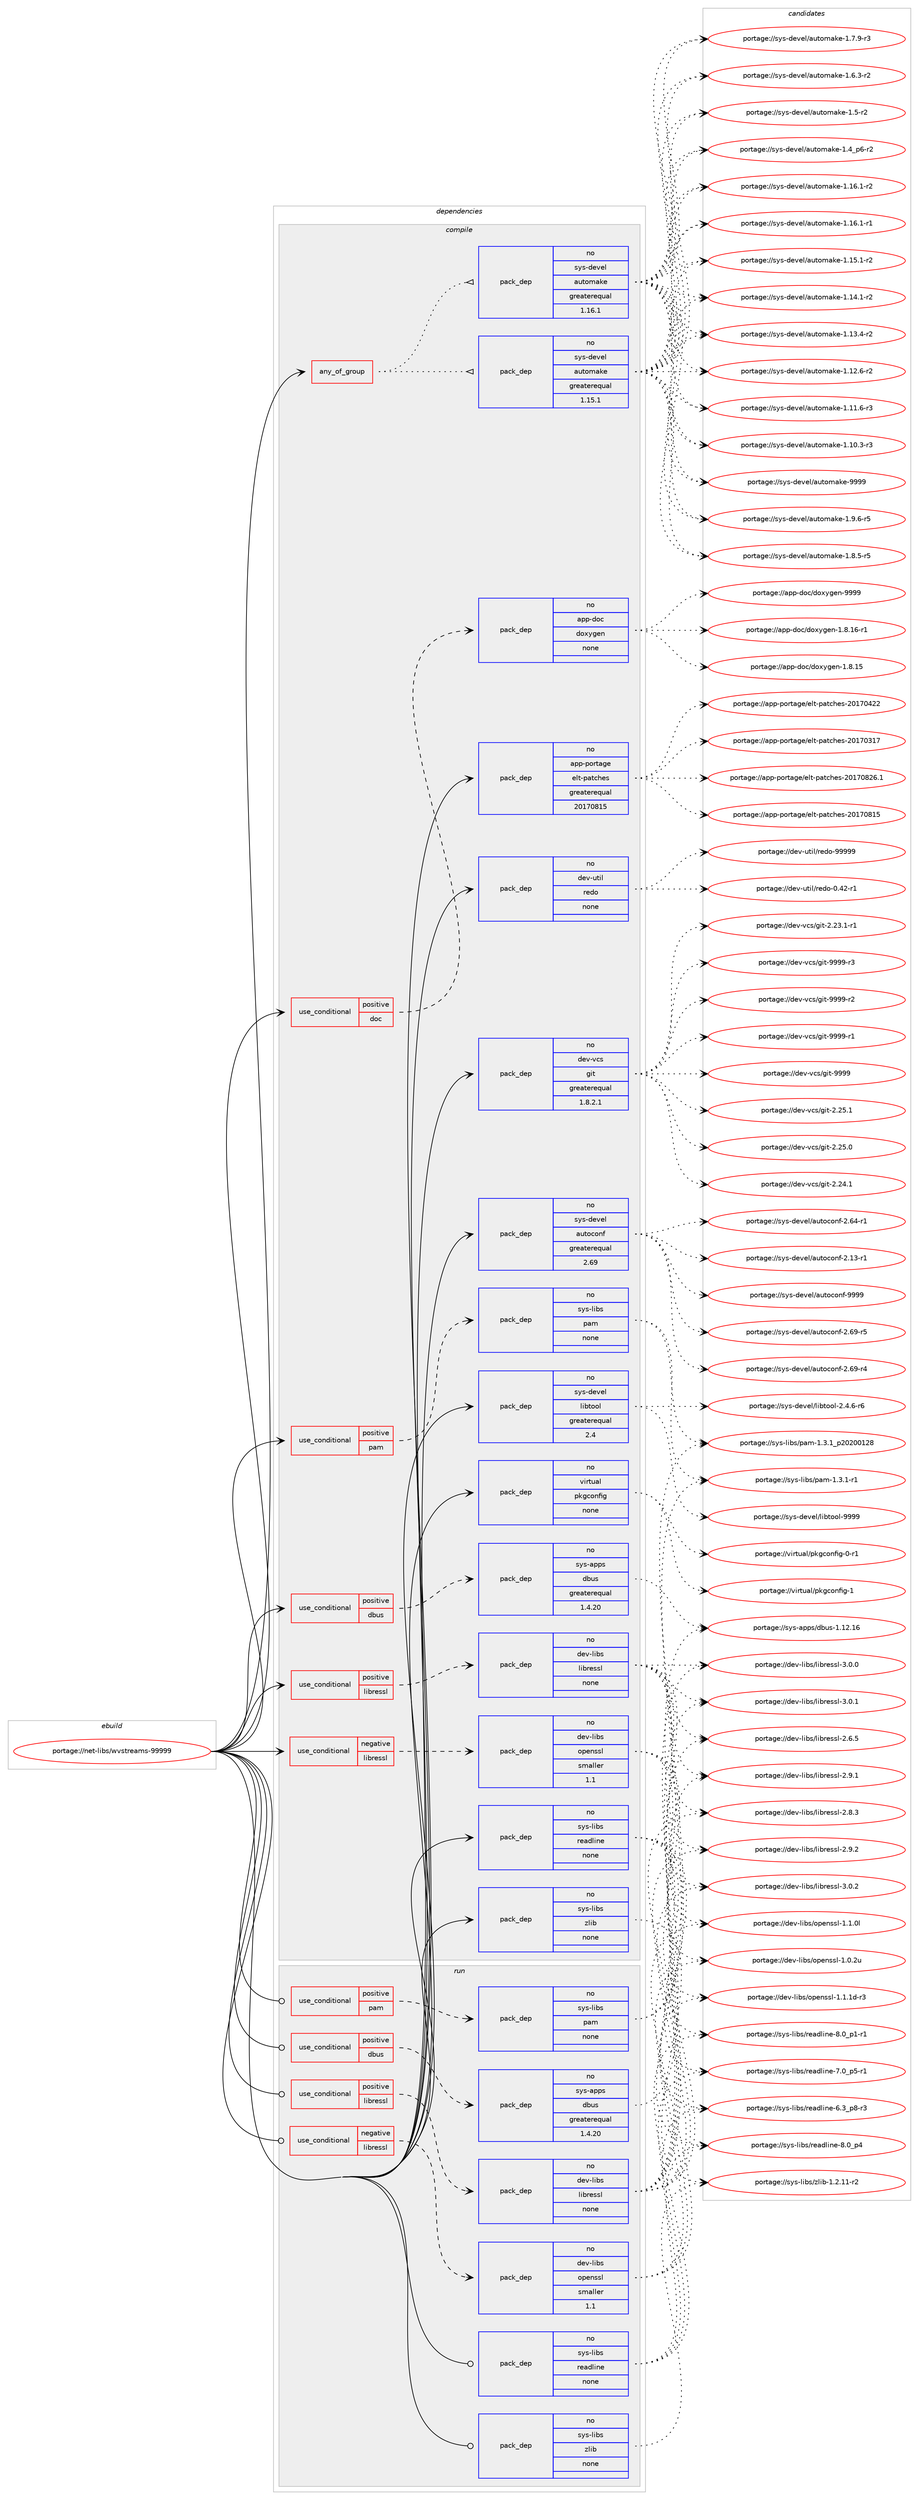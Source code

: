 digraph prolog {

# *************
# Graph options
# *************

newrank=true;
concentrate=true;
compound=true;
graph [rankdir=LR,fontname=Helvetica,fontsize=10,ranksep=1.5];#, ranksep=2.5, nodesep=0.2];
edge  [arrowhead=vee];
node  [fontname=Helvetica,fontsize=10];

# **********
# The ebuild
# **********

subgraph cluster_leftcol {
color=gray;
rank=same;
label=<<i>ebuild</i>>;
id [label="portage://net-libs/wvstreams-99999", color=red, width=4, href="../net-libs/wvstreams-99999.svg"];
}

# ****************
# The dependencies
# ****************

subgraph cluster_midcol {
color=gray;
label=<<i>dependencies</i>>;
subgraph cluster_compile {
fillcolor="#eeeeee";
style=filled;
label=<<i>compile</i>>;
subgraph any2047 {
dependency130580 [label=<<TABLE BORDER="0" CELLBORDER="1" CELLSPACING="0" CELLPADDING="4"><TR><TD CELLPADDING="10">any_of_group</TD></TR></TABLE>>, shape=none, color=red];subgraph pack100716 {
dependency130581 [label=<<TABLE BORDER="0" CELLBORDER="1" CELLSPACING="0" CELLPADDING="4" WIDTH="220"><TR><TD ROWSPAN="6" CELLPADDING="30">pack_dep</TD></TR><TR><TD WIDTH="110">no</TD></TR><TR><TD>sys-devel</TD></TR><TR><TD>automake</TD></TR><TR><TD>greaterequal</TD></TR><TR><TD>1.16.1</TD></TR></TABLE>>, shape=none, color=blue];
}
dependency130580:e -> dependency130581:w [weight=20,style="dotted",arrowhead="oinv"];
subgraph pack100717 {
dependency130582 [label=<<TABLE BORDER="0" CELLBORDER="1" CELLSPACING="0" CELLPADDING="4" WIDTH="220"><TR><TD ROWSPAN="6" CELLPADDING="30">pack_dep</TD></TR><TR><TD WIDTH="110">no</TD></TR><TR><TD>sys-devel</TD></TR><TR><TD>automake</TD></TR><TR><TD>greaterequal</TD></TR><TR><TD>1.15.1</TD></TR></TABLE>>, shape=none, color=blue];
}
dependency130580:e -> dependency130582:w [weight=20,style="dotted",arrowhead="oinv"];
}
id:e -> dependency130580:w [weight=20,style="solid",arrowhead="vee"];
subgraph cond27677 {
dependency130583 [label=<<TABLE BORDER="0" CELLBORDER="1" CELLSPACING="0" CELLPADDING="4"><TR><TD ROWSPAN="3" CELLPADDING="10">use_conditional</TD></TR><TR><TD>negative</TD></TR><TR><TD>libressl</TD></TR></TABLE>>, shape=none, color=red];
subgraph pack100718 {
dependency130584 [label=<<TABLE BORDER="0" CELLBORDER="1" CELLSPACING="0" CELLPADDING="4" WIDTH="220"><TR><TD ROWSPAN="6" CELLPADDING="30">pack_dep</TD></TR><TR><TD WIDTH="110">no</TD></TR><TR><TD>dev-libs</TD></TR><TR><TD>openssl</TD></TR><TR><TD>smaller</TD></TR><TR><TD>1.1</TD></TR></TABLE>>, shape=none, color=blue];
}
dependency130583:e -> dependency130584:w [weight=20,style="dashed",arrowhead="vee"];
}
id:e -> dependency130583:w [weight=20,style="solid",arrowhead="vee"];
subgraph cond27678 {
dependency130585 [label=<<TABLE BORDER="0" CELLBORDER="1" CELLSPACING="0" CELLPADDING="4"><TR><TD ROWSPAN="3" CELLPADDING="10">use_conditional</TD></TR><TR><TD>positive</TD></TR><TR><TD>dbus</TD></TR></TABLE>>, shape=none, color=red];
subgraph pack100719 {
dependency130586 [label=<<TABLE BORDER="0" CELLBORDER="1" CELLSPACING="0" CELLPADDING="4" WIDTH="220"><TR><TD ROWSPAN="6" CELLPADDING="30">pack_dep</TD></TR><TR><TD WIDTH="110">no</TD></TR><TR><TD>sys-apps</TD></TR><TR><TD>dbus</TD></TR><TR><TD>greaterequal</TD></TR><TR><TD>1.4.20</TD></TR></TABLE>>, shape=none, color=blue];
}
dependency130585:e -> dependency130586:w [weight=20,style="dashed",arrowhead="vee"];
}
id:e -> dependency130585:w [weight=20,style="solid",arrowhead="vee"];
subgraph cond27679 {
dependency130587 [label=<<TABLE BORDER="0" CELLBORDER="1" CELLSPACING="0" CELLPADDING="4"><TR><TD ROWSPAN="3" CELLPADDING="10">use_conditional</TD></TR><TR><TD>positive</TD></TR><TR><TD>doc</TD></TR></TABLE>>, shape=none, color=red];
subgraph pack100720 {
dependency130588 [label=<<TABLE BORDER="0" CELLBORDER="1" CELLSPACING="0" CELLPADDING="4" WIDTH="220"><TR><TD ROWSPAN="6" CELLPADDING="30">pack_dep</TD></TR><TR><TD WIDTH="110">no</TD></TR><TR><TD>app-doc</TD></TR><TR><TD>doxygen</TD></TR><TR><TD>none</TD></TR><TR><TD></TD></TR></TABLE>>, shape=none, color=blue];
}
dependency130587:e -> dependency130588:w [weight=20,style="dashed",arrowhead="vee"];
}
id:e -> dependency130587:w [weight=20,style="solid",arrowhead="vee"];
subgraph cond27680 {
dependency130589 [label=<<TABLE BORDER="0" CELLBORDER="1" CELLSPACING="0" CELLPADDING="4"><TR><TD ROWSPAN="3" CELLPADDING="10">use_conditional</TD></TR><TR><TD>positive</TD></TR><TR><TD>libressl</TD></TR></TABLE>>, shape=none, color=red];
subgraph pack100721 {
dependency130590 [label=<<TABLE BORDER="0" CELLBORDER="1" CELLSPACING="0" CELLPADDING="4" WIDTH="220"><TR><TD ROWSPAN="6" CELLPADDING="30">pack_dep</TD></TR><TR><TD WIDTH="110">no</TD></TR><TR><TD>dev-libs</TD></TR><TR><TD>libressl</TD></TR><TR><TD>none</TD></TR><TR><TD></TD></TR></TABLE>>, shape=none, color=blue];
}
dependency130589:e -> dependency130590:w [weight=20,style="dashed",arrowhead="vee"];
}
id:e -> dependency130589:w [weight=20,style="solid",arrowhead="vee"];
subgraph cond27681 {
dependency130591 [label=<<TABLE BORDER="0" CELLBORDER="1" CELLSPACING="0" CELLPADDING="4"><TR><TD ROWSPAN="3" CELLPADDING="10">use_conditional</TD></TR><TR><TD>positive</TD></TR><TR><TD>pam</TD></TR></TABLE>>, shape=none, color=red];
subgraph pack100722 {
dependency130592 [label=<<TABLE BORDER="0" CELLBORDER="1" CELLSPACING="0" CELLPADDING="4" WIDTH="220"><TR><TD ROWSPAN="6" CELLPADDING="30">pack_dep</TD></TR><TR><TD WIDTH="110">no</TD></TR><TR><TD>sys-libs</TD></TR><TR><TD>pam</TD></TR><TR><TD>none</TD></TR><TR><TD></TD></TR></TABLE>>, shape=none, color=blue];
}
dependency130591:e -> dependency130592:w [weight=20,style="dashed",arrowhead="vee"];
}
id:e -> dependency130591:w [weight=20,style="solid",arrowhead="vee"];
subgraph pack100723 {
dependency130593 [label=<<TABLE BORDER="0" CELLBORDER="1" CELLSPACING="0" CELLPADDING="4" WIDTH="220"><TR><TD ROWSPAN="6" CELLPADDING="30">pack_dep</TD></TR><TR><TD WIDTH="110">no</TD></TR><TR><TD>app-portage</TD></TR><TR><TD>elt-patches</TD></TR><TR><TD>greaterequal</TD></TR><TR><TD>20170815</TD></TR></TABLE>>, shape=none, color=blue];
}
id:e -> dependency130593:w [weight=20,style="solid",arrowhead="vee"];
subgraph pack100724 {
dependency130594 [label=<<TABLE BORDER="0" CELLBORDER="1" CELLSPACING="0" CELLPADDING="4" WIDTH="220"><TR><TD ROWSPAN="6" CELLPADDING="30">pack_dep</TD></TR><TR><TD WIDTH="110">no</TD></TR><TR><TD>dev-util</TD></TR><TR><TD>redo</TD></TR><TR><TD>none</TD></TR><TR><TD></TD></TR></TABLE>>, shape=none, color=blue];
}
id:e -> dependency130594:w [weight=20,style="solid",arrowhead="vee"];
subgraph pack100725 {
dependency130595 [label=<<TABLE BORDER="0" CELLBORDER="1" CELLSPACING="0" CELLPADDING="4" WIDTH="220"><TR><TD ROWSPAN="6" CELLPADDING="30">pack_dep</TD></TR><TR><TD WIDTH="110">no</TD></TR><TR><TD>dev-vcs</TD></TR><TR><TD>git</TD></TR><TR><TD>greaterequal</TD></TR><TR><TD>1.8.2.1</TD></TR></TABLE>>, shape=none, color=blue];
}
id:e -> dependency130595:w [weight=20,style="solid",arrowhead="vee"];
subgraph pack100726 {
dependency130596 [label=<<TABLE BORDER="0" CELLBORDER="1" CELLSPACING="0" CELLPADDING="4" WIDTH="220"><TR><TD ROWSPAN="6" CELLPADDING="30">pack_dep</TD></TR><TR><TD WIDTH="110">no</TD></TR><TR><TD>sys-devel</TD></TR><TR><TD>autoconf</TD></TR><TR><TD>greaterequal</TD></TR><TR><TD>2.69</TD></TR></TABLE>>, shape=none, color=blue];
}
id:e -> dependency130596:w [weight=20,style="solid",arrowhead="vee"];
subgraph pack100727 {
dependency130597 [label=<<TABLE BORDER="0" CELLBORDER="1" CELLSPACING="0" CELLPADDING="4" WIDTH="220"><TR><TD ROWSPAN="6" CELLPADDING="30">pack_dep</TD></TR><TR><TD WIDTH="110">no</TD></TR><TR><TD>sys-devel</TD></TR><TR><TD>libtool</TD></TR><TR><TD>greaterequal</TD></TR><TR><TD>2.4</TD></TR></TABLE>>, shape=none, color=blue];
}
id:e -> dependency130597:w [weight=20,style="solid",arrowhead="vee"];
subgraph pack100728 {
dependency130598 [label=<<TABLE BORDER="0" CELLBORDER="1" CELLSPACING="0" CELLPADDING="4" WIDTH="220"><TR><TD ROWSPAN="6" CELLPADDING="30">pack_dep</TD></TR><TR><TD WIDTH="110">no</TD></TR><TR><TD>sys-libs</TD></TR><TR><TD>readline</TD></TR><TR><TD>none</TD></TR><TR><TD></TD></TR></TABLE>>, shape=none, color=blue];
}
id:e -> dependency130598:w [weight=20,style="solid",arrowhead="vee"];
subgraph pack100729 {
dependency130599 [label=<<TABLE BORDER="0" CELLBORDER="1" CELLSPACING="0" CELLPADDING="4" WIDTH="220"><TR><TD ROWSPAN="6" CELLPADDING="30">pack_dep</TD></TR><TR><TD WIDTH="110">no</TD></TR><TR><TD>sys-libs</TD></TR><TR><TD>zlib</TD></TR><TR><TD>none</TD></TR><TR><TD></TD></TR></TABLE>>, shape=none, color=blue];
}
id:e -> dependency130599:w [weight=20,style="solid",arrowhead="vee"];
subgraph pack100730 {
dependency130600 [label=<<TABLE BORDER="0" CELLBORDER="1" CELLSPACING="0" CELLPADDING="4" WIDTH="220"><TR><TD ROWSPAN="6" CELLPADDING="30">pack_dep</TD></TR><TR><TD WIDTH="110">no</TD></TR><TR><TD>virtual</TD></TR><TR><TD>pkgconfig</TD></TR><TR><TD>none</TD></TR><TR><TD></TD></TR></TABLE>>, shape=none, color=blue];
}
id:e -> dependency130600:w [weight=20,style="solid",arrowhead="vee"];
}
subgraph cluster_compileandrun {
fillcolor="#eeeeee";
style=filled;
label=<<i>compile and run</i>>;
}
subgraph cluster_run {
fillcolor="#eeeeee";
style=filled;
label=<<i>run</i>>;
subgraph cond27682 {
dependency130601 [label=<<TABLE BORDER="0" CELLBORDER="1" CELLSPACING="0" CELLPADDING="4"><TR><TD ROWSPAN="3" CELLPADDING="10">use_conditional</TD></TR><TR><TD>negative</TD></TR><TR><TD>libressl</TD></TR></TABLE>>, shape=none, color=red];
subgraph pack100731 {
dependency130602 [label=<<TABLE BORDER="0" CELLBORDER="1" CELLSPACING="0" CELLPADDING="4" WIDTH="220"><TR><TD ROWSPAN="6" CELLPADDING="30">pack_dep</TD></TR><TR><TD WIDTH="110">no</TD></TR><TR><TD>dev-libs</TD></TR><TR><TD>openssl</TD></TR><TR><TD>smaller</TD></TR><TR><TD>1.1</TD></TR></TABLE>>, shape=none, color=blue];
}
dependency130601:e -> dependency130602:w [weight=20,style="dashed",arrowhead="vee"];
}
id:e -> dependency130601:w [weight=20,style="solid",arrowhead="odot"];
subgraph cond27683 {
dependency130603 [label=<<TABLE BORDER="0" CELLBORDER="1" CELLSPACING="0" CELLPADDING="4"><TR><TD ROWSPAN="3" CELLPADDING="10">use_conditional</TD></TR><TR><TD>positive</TD></TR><TR><TD>dbus</TD></TR></TABLE>>, shape=none, color=red];
subgraph pack100732 {
dependency130604 [label=<<TABLE BORDER="0" CELLBORDER="1" CELLSPACING="0" CELLPADDING="4" WIDTH="220"><TR><TD ROWSPAN="6" CELLPADDING="30">pack_dep</TD></TR><TR><TD WIDTH="110">no</TD></TR><TR><TD>sys-apps</TD></TR><TR><TD>dbus</TD></TR><TR><TD>greaterequal</TD></TR><TR><TD>1.4.20</TD></TR></TABLE>>, shape=none, color=blue];
}
dependency130603:e -> dependency130604:w [weight=20,style="dashed",arrowhead="vee"];
}
id:e -> dependency130603:w [weight=20,style="solid",arrowhead="odot"];
subgraph cond27684 {
dependency130605 [label=<<TABLE BORDER="0" CELLBORDER="1" CELLSPACING="0" CELLPADDING="4"><TR><TD ROWSPAN="3" CELLPADDING="10">use_conditional</TD></TR><TR><TD>positive</TD></TR><TR><TD>libressl</TD></TR></TABLE>>, shape=none, color=red];
subgraph pack100733 {
dependency130606 [label=<<TABLE BORDER="0" CELLBORDER="1" CELLSPACING="0" CELLPADDING="4" WIDTH="220"><TR><TD ROWSPAN="6" CELLPADDING="30">pack_dep</TD></TR><TR><TD WIDTH="110">no</TD></TR><TR><TD>dev-libs</TD></TR><TR><TD>libressl</TD></TR><TR><TD>none</TD></TR><TR><TD></TD></TR></TABLE>>, shape=none, color=blue];
}
dependency130605:e -> dependency130606:w [weight=20,style="dashed",arrowhead="vee"];
}
id:e -> dependency130605:w [weight=20,style="solid",arrowhead="odot"];
subgraph cond27685 {
dependency130607 [label=<<TABLE BORDER="0" CELLBORDER="1" CELLSPACING="0" CELLPADDING="4"><TR><TD ROWSPAN="3" CELLPADDING="10">use_conditional</TD></TR><TR><TD>positive</TD></TR><TR><TD>pam</TD></TR></TABLE>>, shape=none, color=red];
subgraph pack100734 {
dependency130608 [label=<<TABLE BORDER="0" CELLBORDER="1" CELLSPACING="0" CELLPADDING="4" WIDTH="220"><TR><TD ROWSPAN="6" CELLPADDING="30">pack_dep</TD></TR><TR><TD WIDTH="110">no</TD></TR><TR><TD>sys-libs</TD></TR><TR><TD>pam</TD></TR><TR><TD>none</TD></TR><TR><TD></TD></TR></TABLE>>, shape=none, color=blue];
}
dependency130607:e -> dependency130608:w [weight=20,style="dashed",arrowhead="vee"];
}
id:e -> dependency130607:w [weight=20,style="solid",arrowhead="odot"];
subgraph pack100735 {
dependency130609 [label=<<TABLE BORDER="0" CELLBORDER="1" CELLSPACING="0" CELLPADDING="4" WIDTH="220"><TR><TD ROWSPAN="6" CELLPADDING="30">pack_dep</TD></TR><TR><TD WIDTH="110">no</TD></TR><TR><TD>sys-libs</TD></TR><TR><TD>readline</TD></TR><TR><TD>none</TD></TR><TR><TD></TD></TR></TABLE>>, shape=none, color=blue];
}
id:e -> dependency130609:w [weight=20,style="solid",arrowhead="odot"];
subgraph pack100736 {
dependency130610 [label=<<TABLE BORDER="0" CELLBORDER="1" CELLSPACING="0" CELLPADDING="4" WIDTH="220"><TR><TD ROWSPAN="6" CELLPADDING="30">pack_dep</TD></TR><TR><TD WIDTH="110">no</TD></TR><TR><TD>sys-libs</TD></TR><TR><TD>zlib</TD></TR><TR><TD>none</TD></TR><TR><TD></TD></TR></TABLE>>, shape=none, color=blue];
}
id:e -> dependency130610:w [weight=20,style="solid",arrowhead="odot"];
}
}

# **************
# The candidates
# **************

subgraph cluster_choices {
rank=same;
color=gray;
label=<<i>candidates</i>>;

subgraph choice100716 {
color=black;
nodesep=1;
choice115121115451001011181011084797117116111109971071014557575757 [label="portage://sys-devel/automake-9999", color=red, width=4,href="../sys-devel/automake-9999.svg"];
choice115121115451001011181011084797117116111109971071014549465746544511453 [label="portage://sys-devel/automake-1.9.6-r5", color=red, width=4,href="../sys-devel/automake-1.9.6-r5.svg"];
choice115121115451001011181011084797117116111109971071014549465646534511453 [label="portage://sys-devel/automake-1.8.5-r5", color=red, width=4,href="../sys-devel/automake-1.8.5-r5.svg"];
choice115121115451001011181011084797117116111109971071014549465546574511451 [label="portage://sys-devel/automake-1.7.9-r3", color=red, width=4,href="../sys-devel/automake-1.7.9-r3.svg"];
choice115121115451001011181011084797117116111109971071014549465446514511450 [label="portage://sys-devel/automake-1.6.3-r2", color=red, width=4,href="../sys-devel/automake-1.6.3-r2.svg"];
choice11512111545100101118101108479711711611110997107101454946534511450 [label="portage://sys-devel/automake-1.5-r2", color=red, width=4,href="../sys-devel/automake-1.5-r2.svg"];
choice115121115451001011181011084797117116111109971071014549465295112544511450 [label="portage://sys-devel/automake-1.4_p6-r2", color=red, width=4,href="../sys-devel/automake-1.4_p6-r2.svg"];
choice11512111545100101118101108479711711611110997107101454946495446494511450 [label="portage://sys-devel/automake-1.16.1-r2", color=red, width=4,href="../sys-devel/automake-1.16.1-r2.svg"];
choice11512111545100101118101108479711711611110997107101454946495446494511449 [label="portage://sys-devel/automake-1.16.1-r1", color=red, width=4,href="../sys-devel/automake-1.16.1-r1.svg"];
choice11512111545100101118101108479711711611110997107101454946495346494511450 [label="portage://sys-devel/automake-1.15.1-r2", color=red, width=4,href="../sys-devel/automake-1.15.1-r2.svg"];
choice11512111545100101118101108479711711611110997107101454946495246494511450 [label="portage://sys-devel/automake-1.14.1-r2", color=red, width=4,href="../sys-devel/automake-1.14.1-r2.svg"];
choice11512111545100101118101108479711711611110997107101454946495146524511450 [label="portage://sys-devel/automake-1.13.4-r2", color=red, width=4,href="../sys-devel/automake-1.13.4-r2.svg"];
choice11512111545100101118101108479711711611110997107101454946495046544511450 [label="portage://sys-devel/automake-1.12.6-r2", color=red, width=4,href="../sys-devel/automake-1.12.6-r2.svg"];
choice11512111545100101118101108479711711611110997107101454946494946544511451 [label="portage://sys-devel/automake-1.11.6-r3", color=red, width=4,href="../sys-devel/automake-1.11.6-r3.svg"];
choice11512111545100101118101108479711711611110997107101454946494846514511451 [label="portage://sys-devel/automake-1.10.3-r3", color=red, width=4,href="../sys-devel/automake-1.10.3-r3.svg"];
dependency130581:e -> choice115121115451001011181011084797117116111109971071014557575757:w [style=dotted,weight="100"];
dependency130581:e -> choice115121115451001011181011084797117116111109971071014549465746544511453:w [style=dotted,weight="100"];
dependency130581:e -> choice115121115451001011181011084797117116111109971071014549465646534511453:w [style=dotted,weight="100"];
dependency130581:e -> choice115121115451001011181011084797117116111109971071014549465546574511451:w [style=dotted,weight="100"];
dependency130581:e -> choice115121115451001011181011084797117116111109971071014549465446514511450:w [style=dotted,weight="100"];
dependency130581:e -> choice11512111545100101118101108479711711611110997107101454946534511450:w [style=dotted,weight="100"];
dependency130581:e -> choice115121115451001011181011084797117116111109971071014549465295112544511450:w [style=dotted,weight="100"];
dependency130581:e -> choice11512111545100101118101108479711711611110997107101454946495446494511450:w [style=dotted,weight="100"];
dependency130581:e -> choice11512111545100101118101108479711711611110997107101454946495446494511449:w [style=dotted,weight="100"];
dependency130581:e -> choice11512111545100101118101108479711711611110997107101454946495346494511450:w [style=dotted,weight="100"];
dependency130581:e -> choice11512111545100101118101108479711711611110997107101454946495246494511450:w [style=dotted,weight="100"];
dependency130581:e -> choice11512111545100101118101108479711711611110997107101454946495146524511450:w [style=dotted,weight="100"];
dependency130581:e -> choice11512111545100101118101108479711711611110997107101454946495046544511450:w [style=dotted,weight="100"];
dependency130581:e -> choice11512111545100101118101108479711711611110997107101454946494946544511451:w [style=dotted,weight="100"];
dependency130581:e -> choice11512111545100101118101108479711711611110997107101454946494846514511451:w [style=dotted,weight="100"];
}
subgraph choice100717 {
color=black;
nodesep=1;
choice115121115451001011181011084797117116111109971071014557575757 [label="portage://sys-devel/automake-9999", color=red, width=4,href="../sys-devel/automake-9999.svg"];
choice115121115451001011181011084797117116111109971071014549465746544511453 [label="portage://sys-devel/automake-1.9.6-r5", color=red, width=4,href="../sys-devel/automake-1.9.6-r5.svg"];
choice115121115451001011181011084797117116111109971071014549465646534511453 [label="portage://sys-devel/automake-1.8.5-r5", color=red, width=4,href="../sys-devel/automake-1.8.5-r5.svg"];
choice115121115451001011181011084797117116111109971071014549465546574511451 [label="portage://sys-devel/automake-1.7.9-r3", color=red, width=4,href="../sys-devel/automake-1.7.9-r3.svg"];
choice115121115451001011181011084797117116111109971071014549465446514511450 [label="portage://sys-devel/automake-1.6.3-r2", color=red, width=4,href="../sys-devel/automake-1.6.3-r2.svg"];
choice11512111545100101118101108479711711611110997107101454946534511450 [label="portage://sys-devel/automake-1.5-r2", color=red, width=4,href="../sys-devel/automake-1.5-r2.svg"];
choice115121115451001011181011084797117116111109971071014549465295112544511450 [label="portage://sys-devel/automake-1.4_p6-r2", color=red, width=4,href="../sys-devel/automake-1.4_p6-r2.svg"];
choice11512111545100101118101108479711711611110997107101454946495446494511450 [label="portage://sys-devel/automake-1.16.1-r2", color=red, width=4,href="../sys-devel/automake-1.16.1-r2.svg"];
choice11512111545100101118101108479711711611110997107101454946495446494511449 [label="portage://sys-devel/automake-1.16.1-r1", color=red, width=4,href="../sys-devel/automake-1.16.1-r1.svg"];
choice11512111545100101118101108479711711611110997107101454946495346494511450 [label="portage://sys-devel/automake-1.15.1-r2", color=red, width=4,href="../sys-devel/automake-1.15.1-r2.svg"];
choice11512111545100101118101108479711711611110997107101454946495246494511450 [label="portage://sys-devel/automake-1.14.1-r2", color=red, width=4,href="../sys-devel/automake-1.14.1-r2.svg"];
choice11512111545100101118101108479711711611110997107101454946495146524511450 [label="portage://sys-devel/automake-1.13.4-r2", color=red, width=4,href="../sys-devel/automake-1.13.4-r2.svg"];
choice11512111545100101118101108479711711611110997107101454946495046544511450 [label="portage://sys-devel/automake-1.12.6-r2", color=red, width=4,href="../sys-devel/automake-1.12.6-r2.svg"];
choice11512111545100101118101108479711711611110997107101454946494946544511451 [label="portage://sys-devel/automake-1.11.6-r3", color=red, width=4,href="../sys-devel/automake-1.11.6-r3.svg"];
choice11512111545100101118101108479711711611110997107101454946494846514511451 [label="portage://sys-devel/automake-1.10.3-r3", color=red, width=4,href="../sys-devel/automake-1.10.3-r3.svg"];
dependency130582:e -> choice115121115451001011181011084797117116111109971071014557575757:w [style=dotted,weight="100"];
dependency130582:e -> choice115121115451001011181011084797117116111109971071014549465746544511453:w [style=dotted,weight="100"];
dependency130582:e -> choice115121115451001011181011084797117116111109971071014549465646534511453:w [style=dotted,weight="100"];
dependency130582:e -> choice115121115451001011181011084797117116111109971071014549465546574511451:w [style=dotted,weight="100"];
dependency130582:e -> choice115121115451001011181011084797117116111109971071014549465446514511450:w [style=dotted,weight="100"];
dependency130582:e -> choice11512111545100101118101108479711711611110997107101454946534511450:w [style=dotted,weight="100"];
dependency130582:e -> choice115121115451001011181011084797117116111109971071014549465295112544511450:w [style=dotted,weight="100"];
dependency130582:e -> choice11512111545100101118101108479711711611110997107101454946495446494511450:w [style=dotted,weight="100"];
dependency130582:e -> choice11512111545100101118101108479711711611110997107101454946495446494511449:w [style=dotted,weight="100"];
dependency130582:e -> choice11512111545100101118101108479711711611110997107101454946495346494511450:w [style=dotted,weight="100"];
dependency130582:e -> choice11512111545100101118101108479711711611110997107101454946495246494511450:w [style=dotted,weight="100"];
dependency130582:e -> choice11512111545100101118101108479711711611110997107101454946495146524511450:w [style=dotted,weight="100"];
dependency130582:e -> choice11512111545100101118101108479711711611110997107101454946495046544511450:w [style=dotted,weight="100"];
dependency130582:e -> choice11512111545100101118101108479711711611110997107101454946494946544511451:w [style=dotted,weight="100"];
dependency130582:e -> choice11512111545100101118101108479711711611110997107101454946494846514511451:w [style=dotted,weight="100"];
}
subgraph choice100718 {
color=black;
nodesep=1;
choice1001011184510810598115471111121011101151151084549464946491004511451 [label="portage://dev-libs/openssl-1.1.1d-r3", color=red, width=4,href="../dev-libs/openssl-1.1.1d-r3.svg"];
choice100101118451081059811547111112101110115115108454946494648108 [label="portage://dev-libs/openssl-1.1.0l", color=red, width=4,href="../dev-libs/openssl-1.1.0l.svg"];
choice100101118451081059811547111112101110115115108454946484650117 [label="portage://dev-libs/openssl-1.0.2u", color=red, width=4,href="../dev-libs/openssl-1.0.2u.svg"];
dependency130584:e -> choice1001011184510810598115471111121011101151151084549464946491004511451:w [style=dotted,weight="100"];
dependency130584:e -> choice100101118451081059811547111112101110115115108454946494648108:w [style=dotted,weight="100"];
dependency130584:e -> choice100101118451081059811547111112101110115115108454946484650117:w [style=dotted,weight="100"];
}
subgraph choice100719 {
color=black;
nodesep=1;
choice115121115459711211211547100981171154549464950464954 [label="portage://sys-apps/dbus-1.12.16", color=red, width=4,href="../sys-apps/dbus-1.12.16.svg"];
dependency130586:e -> choice115121115459711211211547100981171154549464950464954:w [style=dotted,weight="100"];
}
subgraph choice100720 {
color=black;
nodesep=1;
choice971121124510011199471001111201211031011104557575757 [label="portage://app-doc/doxygen-9999", color=red, width=4,href="../app-doc/doxygen-9999.svg"];
choice97112112451001119947100111120121103101110454946564649544511449 [label="portage://app-doc/doxygen-1.8.16-r1", color=red, width=4,href="../app-doc/doxygen-1.8.16-r1.svg"];
choice9711211245100111994710011112012110310111045494656464953 [label="portage://app-doc/doxygen-1.8.15", color=red, width=4,href="../app-doc/doxygen-1.8.15.svg"];
dependency130588:e -> choice971121124510011199471001111201211031011104557575757:w [style=dotted,weight="100"];
dependency130588:e -> choice97112112451001119947100111120121103101110454946564649544511449:w [style=dotted,weight="100"];
dependency130588:e -> choice9711211245100111994710011112012110310111045494656464953:w [style=dotted,weight="100"];
}
subgraph choice100721 {
color=black;
nodesep=1;
choice10010111845108105981154710810598114101115115108455146484650 [label="portage://dev-libs/libressl-3.0.2", color=red, width=4,href="../dev-libs/libressl-3.0.2.svg"];
choice10010111845108105981154710810598114101115115108455146484649 [label="portage://dev-libs/libressl-3.0.1", color=red, width=4,href="../dev-libs/libressl-3.0.1.svg"];
choice10010111845108105981154710810598114101115115108455146484648 [label="portage://dev-libs/libressl-3.0.0", color=red, width=4,href="../dev-libs/libressl-3.0.0.svg"];
choice10010111845108105981154710810598114101115115108455046574650 [label="portage://dev-libs/libressl-2.9.2", color=red, width=4,href="../dev-libs/libressl-2.9.2.svg"];
choice10010111845108105981154710810598114101115115108455046574649 [label="portage://dev-libs/libressl-2.9.1", color=red, width=4,href="../dev-libs/libressl-2.9.1.svg"];
choice10010111845108105981154710810598114101115115108455046564651 [label="portage://dev-libs/libressl-2.8.3", color=red, width=4,href="../dev-libs/libressl-2.8.3.svg"];
choice10010111845108105981154710810598114101115115108455046544653 [label="portage://dev-libs/libressl-2.6.5", color=red, width=4,href="../dev-libs/libressl-2.6.5.svg"];
dependency130590:e -> choice10010111845108105981154710810598114101115115108455146484650:w [style=dotted,weight="100"];
dependency130590:e -> choice10010111845108105981154710810598114101115115108455146484649:w [style=dotted,weight="100"];
dependency130590:e -> choice10010111845108105981154710810598114101115115108455146484648:w [style=dotted,weight="100"];
dependency130590:e -> choice10010111845108105981154710810598114101115115108455046574650:w [style=dotted,weight="100"];
dependency130590:e -> choice10010111845108105981154710810598114101115115108455046574649:w [style=dotted,weight="100"];
dependency130590:e -> choice10010111845108105981154710810598114101115115108455046564651:w [style=dotted,weight="100"];
dependency130590:e -> choice10010111845108105981154710810598114101115115108455046544653:w [style=dotted,weight="100"];
}
subgraph choice100722 {
color=black;
nodesep=1;
choice11512111545108105981154711297109454946514649951125048504848495056 [label="portage://sys-libs/pam-1.3.1_p20200128", color=red, width=4,href="../sys-libs/pam-1.3.1_p20200128.svg"];
choice115121115451081059811547112971094549465146494511449 [label="portage://sys-libs/pam-1.3.1-r1", color=red, width=4,href="../sys-libs/pam-1.3.1-r1.svg"];
dependency130592:e -> choice11512111545108105981154711297109454946514649951125048504848495056:w [style=dotted,weight="100"];
dependency130592:e -> choice115121115451081059811547112971094549465146494511449:w [style=dotted,weight="100"];
}
subgraph choice100723 {
color=black;
nodesep=1;
choice971121124511211111411697103101471011081164511297116991041011154550484955485650544649 [label="portage://app-portage/elt-patches-20170826.1", color=red, width=4,href="../app-portage/elt-patches-20170826.1.svg"];
choice97112112451121111141169710310147101108116451129711699104101115455048495548564953 [label="portage://app-portage/elt-patches-20170815", color=red, width=4,href="../app-portage/elt-patches-20170815.svg"];
choice97112112451121111141169710310147101108116451129711699104101115455048495548525050 [label="portage://app-portage/elt-patches-20170422", color=red, width=4,href="../app-portage/elt-patches-20170422.svg"];
choice97112112451121111141169710310147101108116451129711699104101115455048495548514955 [label="portage://app-portage/elt-patches-20170317", color=red, width=4,href="../app-portage/elt-patches-20170317.svg"];
dependency130593:e -> choice971121124511211111411697103101471011081164511297116991041011154550484955485650544649:w [style=dotted,weight="100"];
dependency130593:e -> choice97112112451121111141169710310147101108116451129711699104101115455048495548564953:w [style=dotted,weight="100"];
dependency130593:e -> choice97112112451121111141169710310147101108116451129711699104101115455048495548525050:w [style=dotted,weight="100"];
dependency130593:e -> choice97112112451121111141169710310147101108116451129711699104101115455048495548514955:w [style=dotted,weight="100"];
}
subgraph choice100724 {
color=black;
nodesep=1;
choice1001011184511711610510847114101100111455757575757 [label="portage://dev-util/redo-99999", color=red, width=4,href="../dev-util/redo-99999.svg"];
choice100101118451171161051084711410110011145484652504511449 [label="portage://dev-util/redo-0.42-r1", color=red, width=4,href="../dev-util/redo-0.42-r1.svg"];
dependency130594:e -> choice1001011184511711610510847114101100111455757575757:w [style=dotted,weight="100"];
dependency130594:e -> choice100101118451171161051084711410110011145484652504511449:w [style=dotted,weight="100"];
}
subgraph choice100725 {
color=black;
nodesep=1;
choice10010111845118991154710310511645575757574511451 [label="portage://dev-vcs/git-9999-r3", color=red, width=4,href="../dev-vcs/git-9999-r3.svg"];
choice10010111845118991154710310511645575757574511450 [label="portage://dev-vcs/git-9999-r2", color=red, width=4,href="../dev-vcs/git-9999-r2.svg"];
choice10010111845118991154710310511645575757574511449 [label="portage://dev-vcs/git-9999-r1", color=red, width=4,href="../dev-vcs/git-9999-r1.svg"];
choice1001011184511899115471031051164557575757 [label="portage://dev-vcs/git-9999", color=red, width=4,href="../dev-vcs/git-9999.svg"];
choice10010111845118991154710310511645504650534649 [label="portage://dev-vcs/git-2.25.1", color=red, width=4,href="../dev-vcs/git-2.25.1.svg"];
choice10010111845118991154710310511645504650534648 [label="portage://dev-vcs/git-2.25.0", color=red, width=4,href="../dev-vcs/git-2.25.0.svg"];
choice10010111845118991154710310511645504650524649 [label="portage://dev-vcs/git-2.24.1", color=red, width=4,href="../dev-vcs/git-2.24.1.svg"];
choice100101118451189911547103105116455046505146494511449 [label="portage://dev-vcs/git-2.23.1-r1", color=red, width=4,href="../dev-vcs/git-2.23.1-r1.svg"];
dependency130595:e -> choice10010111845118991154710310511645575757574511451:w [style=dotted,weight="100"];
dependency130595:e -> choice10010111845118991154710310511645575757574511450:w [style=dotted,weight="100"];
dependency130595:e -> choice10010111845118991154710310511645575757574511449:w [style=dotted,weight="100"];
dependency130595:e -> choice1001011184511899115471031051164557575757:w [style=dotted,weight="100"];
dependency130595:e -> choice10010111845118991154710310511645504650534649:w [style=dotted,weight="100"];
dependency130595:e -> choice10010111845118991154710310511645504650534648:w [style=dotted,weight="100"];
dependency130595:e -> choice10010111845118991154710310511645504650524649:w [style=dotted,weight="100"];
dependency130595:e -> choice100101118451189911547103105116455046505146494511449:w [style=dotted,weight="100"];
}
subgraph choice100726 {
color=black;
nodesep=1;
choice115121115451001011181011084797117116111991111101024557575757 [label="portage://sys-devel/autoconf-9999", color=red, width=4,href="../sys-devel/autoconf-9999.svg"];
choice1151211154510010111810110847971171161119911111010245504654574511453 [label="portage://sys-devel/autoconf-2.69-r5", color=red, width=4,href="../sys-devel/autoconf-2.69-r5.svg"];
choice1151211154510010111810110847971171161119911111010245504654574511452 [label="portage://sys-devel/autoconf-2.69-r4", color=red, width=4,href="../sys-devel/autoconf-2.69-r4.svg"];
choice1151211154510010111810110847971171161119911111010245504654524511449 [label="portage://sys-devel/autoconf-2.64-r1", color=red, width=4,href="../sys-devel/autoconf-2.64-r1.svg"];
choice1151211154510010111810110847971171161119911111010245504649514511449 [label="portage://sys-devel/autoconf-2.13-r1", color=red, width=4,href="../sys-devel/autoconf-2.13-r1.svg"];
dependency130596:e -> choice115121115451001011181011084797117116111991111101024557575757:w [style=dotted,weight="100"];
dependency130596:e -> choice1151211154510010111810110847971171161119911111010245504654574511453:w [style=dotted,weight="100"];
dependency130596:e -> choice1151211154510010111810110847971171161119911111010245504654574511452:w [style=dotted,weight="100"];
dependency130596:e -> choice1151211154510010111810110847971171161119911111010245504654524511449:w [style=dotted,weight="100"];
dependency130596:e -> choice1151211154510010111810110847971171161119911111010245504649514511449:w [style=dotted,weight="100"];
}
subgraph choice100727 {
color=black;
nodesep=1;
choice1151211154510010111810110847108105981161111111084557575757 [label="portage://sys-devel/libtool-9999", color=red, width=4,href="../sys-devel/libtool-9999.svg"];
choice1151211154510010111810110847108105981161111111084550465246544511454 [label="portage://sys-devel/libtool-2.4.6-r6", color=red, width=4,href="../sys-devel/libtool-2.4.6-r6.svg"];
dependency130597:e -> choice1151211154510010111810110847108105981161111111084557575757:w [style=dotted,weight="100"];
dependency130597:e -> choice1151211154510010111810110847108105981161111111084550465246544511454:w [style=dotted,weight="100"];
}
subgraph choice100728 {
color=black;
nodesep=1;
choice11512111545108105981154711410197100108105110101455646489511252 [label="portage://sys-libs/readline-8.0_p4", color=red, width=4,href="../sys-libs/readline-8.0_p4.svg"];
choice115121115451081059811547114101971001081051101014556464895112494511449 [label="portage://sys-libs/readline-8.0_p1-r1", color=red, width=4,href="../sys-libs/readline-8.0_p1-r1.svg"];
choice115121115451081059811547114101971001081051101014555464895112534511449 [label="portage://sys-libs/readline-7.0_p5-r1", color=red, width=4,href="../sys-libs/readline-7.0_p5-r1.svg"];
choice115121115451081059811547114101971001081051101014554465195112564511451 [label="portage://sys-libs/readline-6.3_p8-r3", color=red, width=4,href="../sys-libs/readline-6.3_p8-r3.svg"];
dependency130598:e -> choice11512111545108105981154711410197100108105110101455646489511252:w [style=dotted,weight="100"];
dependency130598:e -> choice115121115451081059811547114101971001081051101014556464895112494511449:w [style=dotted,weight="100"];
dependency130598:e -> choice115121115451081059811547114101971001081051101014555464895112534511449:w [style=dotted,weight="100"];
dependency130598:e -> choice115121115451081059811547114101971001081051101014554465195112564511451:w [style=dotted,weight="100"];
}
subgraph choice100729 {
color=black;
nodesep=1;
choice11512111545108105981154712210810598454946504649494511450 [label="portage://sys-libs/zlib-1.2.11-r2", color=red, width=4,href="../sys-libs/zlib-1.2.11-r2.svg"];
dependency130599:e -> choice11512111545108105981154712210810598454946504649494511450:w [style=dotted,weight="100"];
}
subgraph choice100730 {
color=black;
nodesep=1;
choice1181051141161179710847112107103991111101021051034549 [label="portage://virtual/pkgconfig-1", color=red, width=4,href="../virtual/pkgconfig-1.svg"];
choice11810511411611797108471121071039911111010210510345484511449 [label="portage://virtual/pkgconfig-0-r1", color=red, width=4,href="../virtual/pkgconfig-0-r1.svg"];
dependency130600:e -> choice1181051141161179710847112107103991111101021051034549:w [style=dotted,weight="100"];
dependency130600:e -> choice11810511411611797108471121071039911111010210510345484511449:w [style=dotted,weight="100"];
}
subgraph choice100731 {
color=black;
nodesep=1;
choice1001011184510810598115471111121011101151151084549464946491004511451 [label="portage://dev-libs/openssl-1.1.1d-r3", color=red, width=4,href="../dev-libs/openssl-1.1.1d-r3.svg"];
choice100101118451081059811547111112101110115115108454946494648108 [label="portage://dev-libs/openssl-1.1.0l", color=red, width=4,href="../dev-libs/openssl-1.1.0l.svg"];
choice100101118451081059811547111112101110115115108454946484650117 [label="portage://dev-libs/openssl-1.0.2u", color=red, width=4,href="../dev-libs/openssl-1.0.2u.svg"];
dependency130602:e -> choice1001011184510810598115471111121011101151151084549464946491004511451:w [style=dotted,weight="100"];
dependency130602:e -> choice100101118451081059811547111112101110115115108454946494648108:w [style=dotted,weight="100"];
dependency130602:e -> choice100101118451081059811547111112101110115115108454946484650117:w [style=dotted,weight="100"];
}
subgraph choice100732 {
color=black;
nodesep=1;
choice115121115459711211211547100981171154549464950464954 [label="portage://sys-apps/dbus-1.12.16", color=red, width=4,href="../sys-apps/dbus-1.12.16.svg"];
dependency130604:e -> choice115121115459711211211547100981171154549464950464954:w [style=dotted,weight="100"];
}
subgraph choice100733 {
color=black;
nodesep=1;
choice10010111845108105981154710810598114101115115108455146484650 [label="portage://dev-libs/libressl-3.0.2", color=red, width=4,href="../dev-libs/libressl-3.0.2.svg"];
choice10010111845108105981154710810598114101115115108455146484649 [label="portage://dev-libs/libressl-3.0.1", color=red, width=4,href="../dev-libs/libressl-3.0.1.svg"];
choice10010111845108105981154710810598114101115115108455146484648 [label="portage://dev-libs/libressl-3.0.0", color=red, width=4,href="../dev-libs/libressl-3.0.0.svg"];
choice10010111845108105981154710810598114101115115108455046574650 [label="portage://dev-libs/libressl-2.9.2", color=red, width=4,href="../dev-libs/libressl-2.9.2.svg"];
choice10010111845108105981154710810598114101115115108455046574649 [label="portage://dev-libs/libressl-2.9.1", color=red, width=4,href="../dev-libs/libressl-2.9.1.svg"];
choice10010111845108105981154710810598114101115115108455046564651 [label="portage://dev-libs/libressl-2.8.3", color=red, width=4,href="../dev-libs/libressl-2.8.3.svg"];
choice10010111845108105981154710810598114101115115108455046544653 [label="portage://dev-libs/libressl-2.6.5", color=red, width=4,href="../dev-libs/libressl-2.6.5.svg"];
dependency130606:e -> choice10010111845108105981154710810598114101115115108455146484650:w [style=dotted,weight="100"];
dependency130606:e -> choice10010111845108105981154710810598114101115115108455146484649:w [style=dotted,weight="100"];
dependency130606:e -> choice10010111845108105981154710810598114101115115108455146484648:w [style=dotted,weight="100"];
dependency130606:e -> choice10010111845108105981154710810598114101115115108455046574650:w [style=dotted,weight="100"];
dependency130606:e -> choice10010111845108105981154710810598114101115115108455046574649:w [style=dotted,weight="100"];
dependency130606:e -> choice10010111845108105981154710810598114101115115108455046564651:w [style=dotted,weight="100"];
dependency130606:e -> choice10010111845108105981154710810598114101115115108455046544653:w [style=dotted,weight="100"];
}
subgraph choice100734 {
color=black;
nodesep=1;
choice11512111545108105981154711297109454946514649951125048504848495056 [label="portage://sys-libs/pam-1.3.1_p20200128", color=red, width=4,href="../sys-libs/pam-1.3.1_p20200128.svg"];
choice115121115451081059811547112971094549465146494511449 [label="portage://sys-libs/pam-1.3.1-r1", color=red, width=4,href="../sys-libs/pam-1.3.1-r1.svg"];
dependency130608:e -> choice11512111545108105981154711297109454946514649951125048504848495056:w [style=dotted,weight="100"];
dependency130608:e -> choice115121115451081059811547112971094549465146494511449:w [style=dotted,weight="100"];
}
subgraph choice100735 {
color=black;
nodesep=1;
choice11512111545108105981154711410197100108105110101455646489511252 [label="portage://sys-libs/readline-8.0_p4", color=red, width=4,href="../sys-libs/readline-8.0_p4.svg"];
choice115121115451081059811547114101971001081051101014556464895112494511449 [label="portage://sys-libs/readline-8.0_p1-r1", color=red, width=4,href="../sys-libs/readline-8.0_p1-r1.svg"];
choice115121115451081059811547114101971001081051101014555464895112534511449 [label="portage://sys-libs/readline-7.0_p5-r1", color=red, width=4,href="../sys-libs/readline-7.0_p5-r1.svg"];
choice115121115451081059811547114101971001081051101014554465195112564511451 [label="portage://sys-libs/readline-6.3_p8-r3", color=red, width=4,href="../sys-libs/readline-6.3_p8-r3.svg"];
dependency130609:e -> choice11512111545108105981154711410197100108105110101455646489511252:w [style=dotted,weight="100"];
dependency130609:e -> choice115121115451081059811547114101971001081051101014556464895112494511449:w [style=dotted,weight="100"];
dependency130609:e -> choice115121115451081059811547114101971001081051101014555464895112534511449:w [style=dotted,weight="100"];
dependency130609:e -> choice115121115451081059811547114101971001081051101014554465195112564511451:w [style=dotted,weight="100"];
}
subgraph choice100736 {
color=black;
nodesep=1;
choice11512111545108105981154712210810598454946504649494511450 [label="portage://sys-libs/zlib-1.2.11-r2", color=red, width=4,href="../sys-libs/zlib-1.2.11-r2.svg"];
dependency130610:e -> choice11512111545108105981154712210810598454946504649494511450:w [style=dotted,weight="100"];
}
}

}
